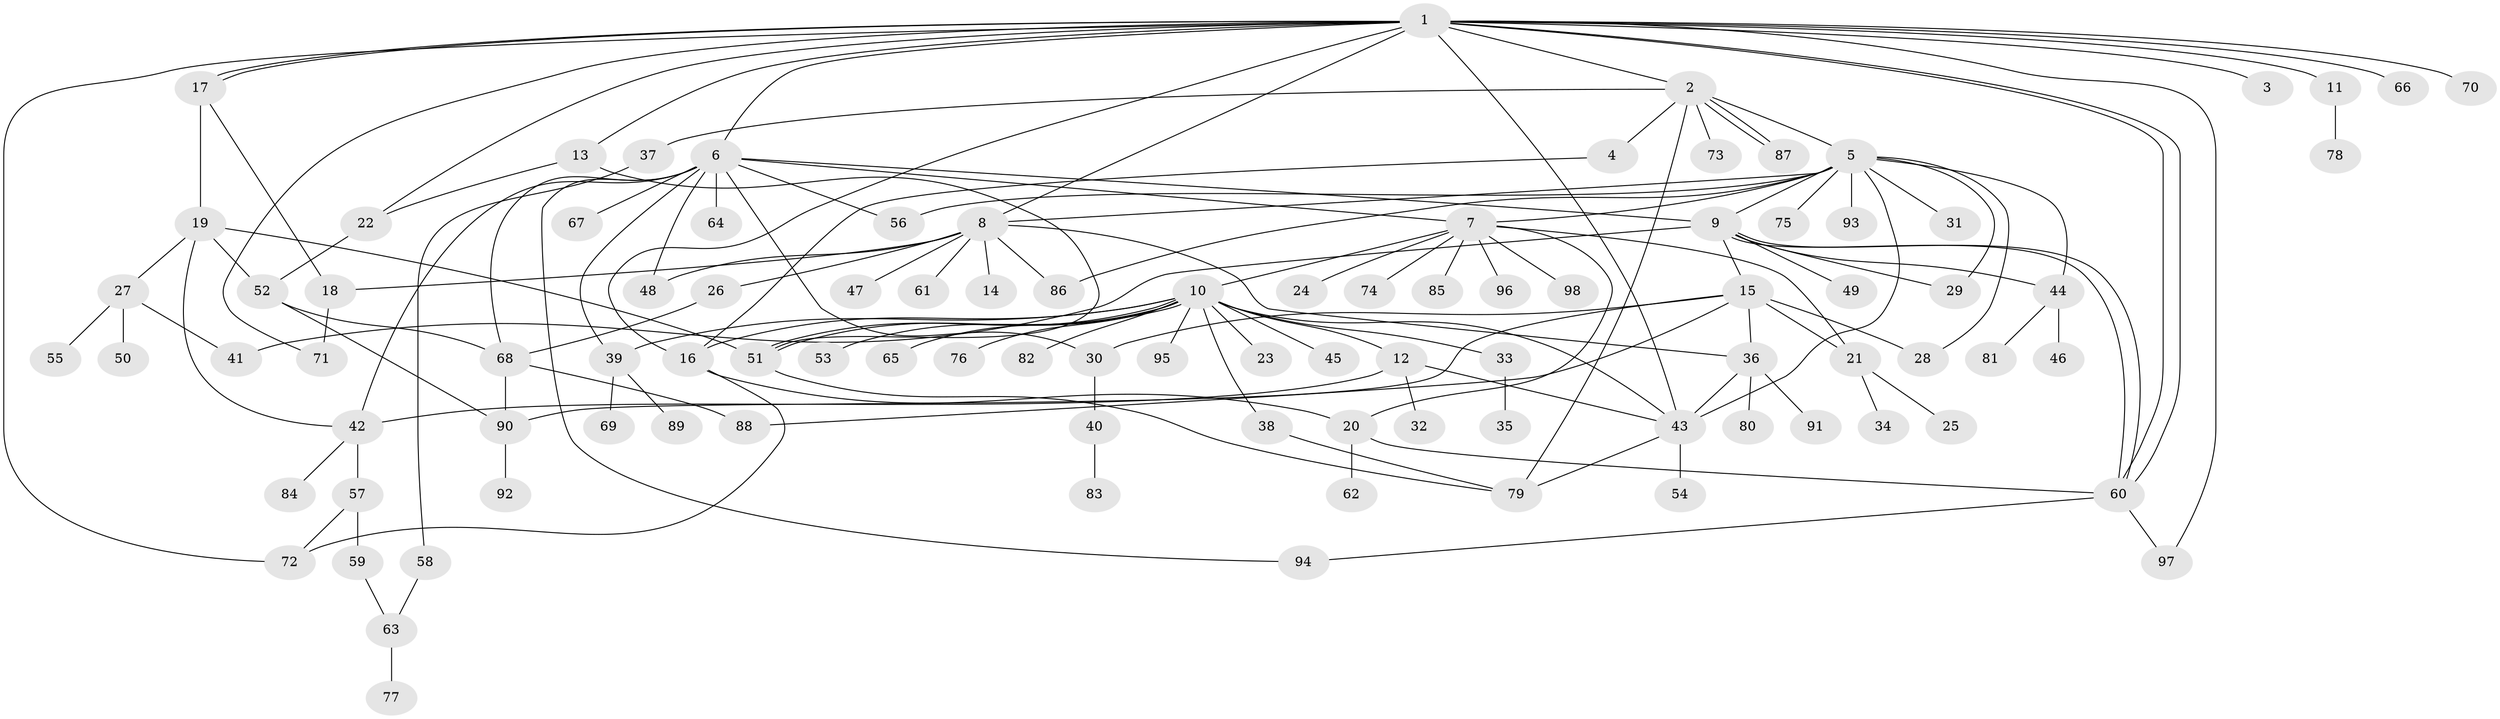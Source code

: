 // Generated by graph-tools (version 1.1) at 2025/01/03/09/25 03:01:57]
// undirected, 98 vertices, 146 edges
graph export_dot {
graph [start="1"]
  node [color=gray90,style=filled];
  1;
  2;
  3;
  4;
  5;
  6;
  7;
  8;
  9;
  10;
  11;
  12;
  13;
  14;
  15;
  16;
  17;
  18;
  19;
  20;
  21;
  22;
  23;
  24;
  25;
  26;
  27;
  28;
  29;
  30;
  31;
  32;
  33;
  34;
  35;
  36;
  37;
  38;
  39;
  40;
  41;
  42;
  43;
  44;
  45;
  46;
  47;
  48;
  49;
  50;
  51;
  52;
  53;
  54;
  55;
  56;
  57;
  58;
  59;
  60;
  61;
  62;
  63;
  64;
  65;
  66;
  67;
  68;
  69;
  70;
  71;
  72;
  73;
  74;
  75;
  76;
  77;
  78;
  79;
  80;
  81;
  82;
  83;
  84;
  85;
  86;
  87;
  88;
  89;
  90;
  91;
  92;
  93;
  94;
  95;
  96;
  97;
  98;
  1 -- 2;
  1 -- 3;
  1 -- 6;
  1 -- 8;
  1 -- 11;
  1 -- 13;
  1 -- 16;
  1 -- 17;
  1 -- 17;
  1 -- 22;
  1 -- 43;
  1 -- 60;
  1 -- 60;
  1 -- 66;
  1 -- 70;
  1 -- 71;
  1 -- 72;
  1 -- 97;
  2 -- 4;
  2 -- 5;
  2 -- 37;
  2 -- 73;
  2 -- 79;
  2 -- 87;
  2 -- 87;
  4 -- 16;
  5 -- 7;
  5 -- 8;
  5 -- 9;
  5 -- 28;
  5 -- 29;
  5 -- 31;
  5 -- 43;
  5 -- 44;
  5 -- 56;
  5 -- 75;
  5 -- 86;
  5 -- 93;
  6 -- 7;
  6 -- 9;
  6 -- 30;
  6 -- 39;
  6 -- 42;
  6 -- 48;
  6 -- 56;
  6 -- 64;
  6 -- 67;
  6 -- 68;
  6 -- 94;
  7 -- 10;
  7 -- 20;
  7 -- 21;
  7 -- 24;
  7 -- 74;
  7 -- 85;
  7 -- 96;
  7 -- 98;
  8 -- 14;
  8 -- 18;
  8 -- 26;
  8 -- 36;
  8 -- 47;
  8 -- 48;
  8 -- 61;
  8 -- 86;
  9 -- 15;
  9 -- 29;
  9 -- 41;
  9 -- 44;
  9 -- 49;
  9 -- 60;
  9 -- 60;
  10 -- 12;
  10 -- 16;
  10 -- 23;
  10 -- 33;
  10 -- 38;
  10 -- 39;
  10 -- 43;
  10 -- 45;
  10 -- 51;
  10 -- 51;
  10 -- 53;
  10 -- 65;
  10 -- 76;
  10 -- 82;
  10 -- 95;
  11 -- 78;
  12 -- 32;
  12 -- 42;
  12 -- 43;
  13 -- 22;
  13 -- 51;
  15 -- 21;
  15 -- 28;
  15 -- 30;
  15 -- 36;
  15 -- 88;
  15 -- 90;
  16 -- 20;
  16 -- 72;
  17 -- 18;
  17 -- 19;
  18 -- 71;
  19 -- 27;
  19 -- 42;
  19 -- 51;
  19 -- 52;
  20 -- 60;
  20 -- 62;
  21 -- 25;
  21 -- 34;
  22 -- 52;
  26 -- 68;
  27 -- 41;
  27 -- 50;
  27 -- 55;
  30 -- 40;
  33 -- 35;
  36 -- 43;
  36 -- 80;
  36 -- 91;
  37 -- 58;
  38 -- 79;
  39 -- 69;
  39 -- 89;
  40 -- 83;
  42 -- 57;
  42 -- 84;
  43 -- 54;
  43 -- 79;
  44 -- 46;
  44 -- 81;
  51 -- 79;
  52 -- 68;
  52 -- 90;
  57 -- 59;
  57 -- 72;
  58 -- 63;
  59 -- 63;
  60 -- 94;
  60 -- 97;
  63 -- 77;
  68 -- 88;
  68 -- 90;
  90 -- 92;
}
